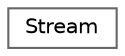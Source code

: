 digraph "Graphical Class Hierarchy"
{
 // LATEX_PDF_SIZE
  bgcolor="transparent";
  edge [fontname=Helvetica,fontsize=10,labelfontname=Helvetica,labelfontsize=10];
  node [fontname=Helvetica,fontsize=10,shape=box,height=0.2,width=0.4];
  rankdir="LR";
  Node0 [id="Node000000",label="Stream",height=0.2,width=0.4,color="grey40", fillcolor="white", style="filled",URL="$classrapidjson_1_1_stream.html",tooltip="Concept for reading and writing characters."];
}
